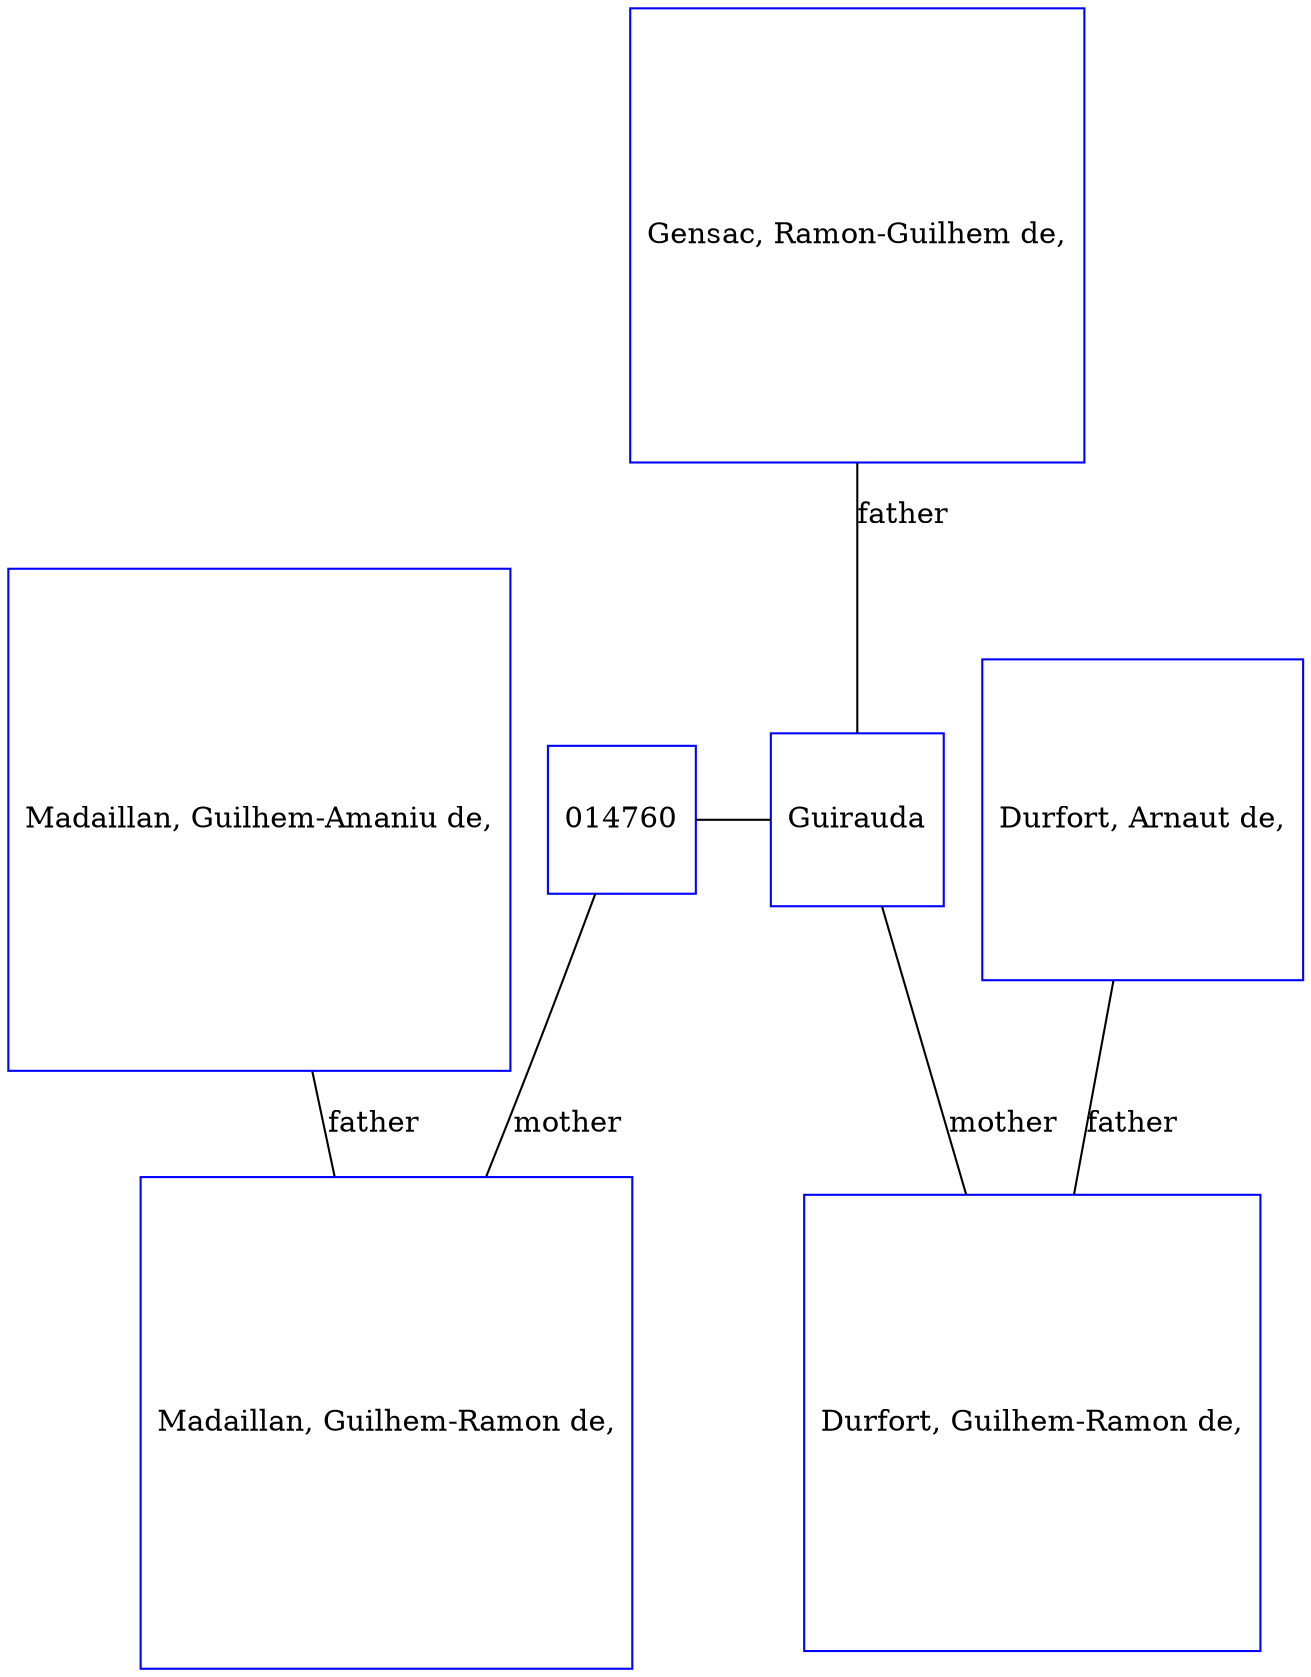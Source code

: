 digraph D {
    edge [dir=none];    node [shape=box];    "002815"   [label="Madaillan, Guilhem-Ramon de,", shape=box, regular=1, color="blue"] ;
"014759"   [label="Durfort, Arnaut de,", shape=box, regular=1, color="blue"] ;
"013349"   [label="Durfort, Guilhem-Ramon de,", shape=box, regular=1, color="blue"] ;
"014761"   [label="Madaillan, Guilhem-Amaniu de,", shape=box, regular=1, color="blue"] ;
"014760"   [label="014760", shape=box, regular=1, color="blue"] ;
"014758"   [label="Guirauda", shape=box, regular=1, color="blue"] ;
"014757"   [label="Gensac, Ramon-Guilhem de,", shape=box, regular=1, color="blue"] ;
{rank=same; 014760->014758};
014760->002815 [label="mother",arrowsize=0.0]; 
014761->002815 [label="father",arrowsize=0.0]; 
014759->013349 [label="father",arrowsize=0.0]; 
014758->013349 [label="mother",arrowsize=0.0]; 
014757->014758 [label="father",arrowsize=0.0]; 
}